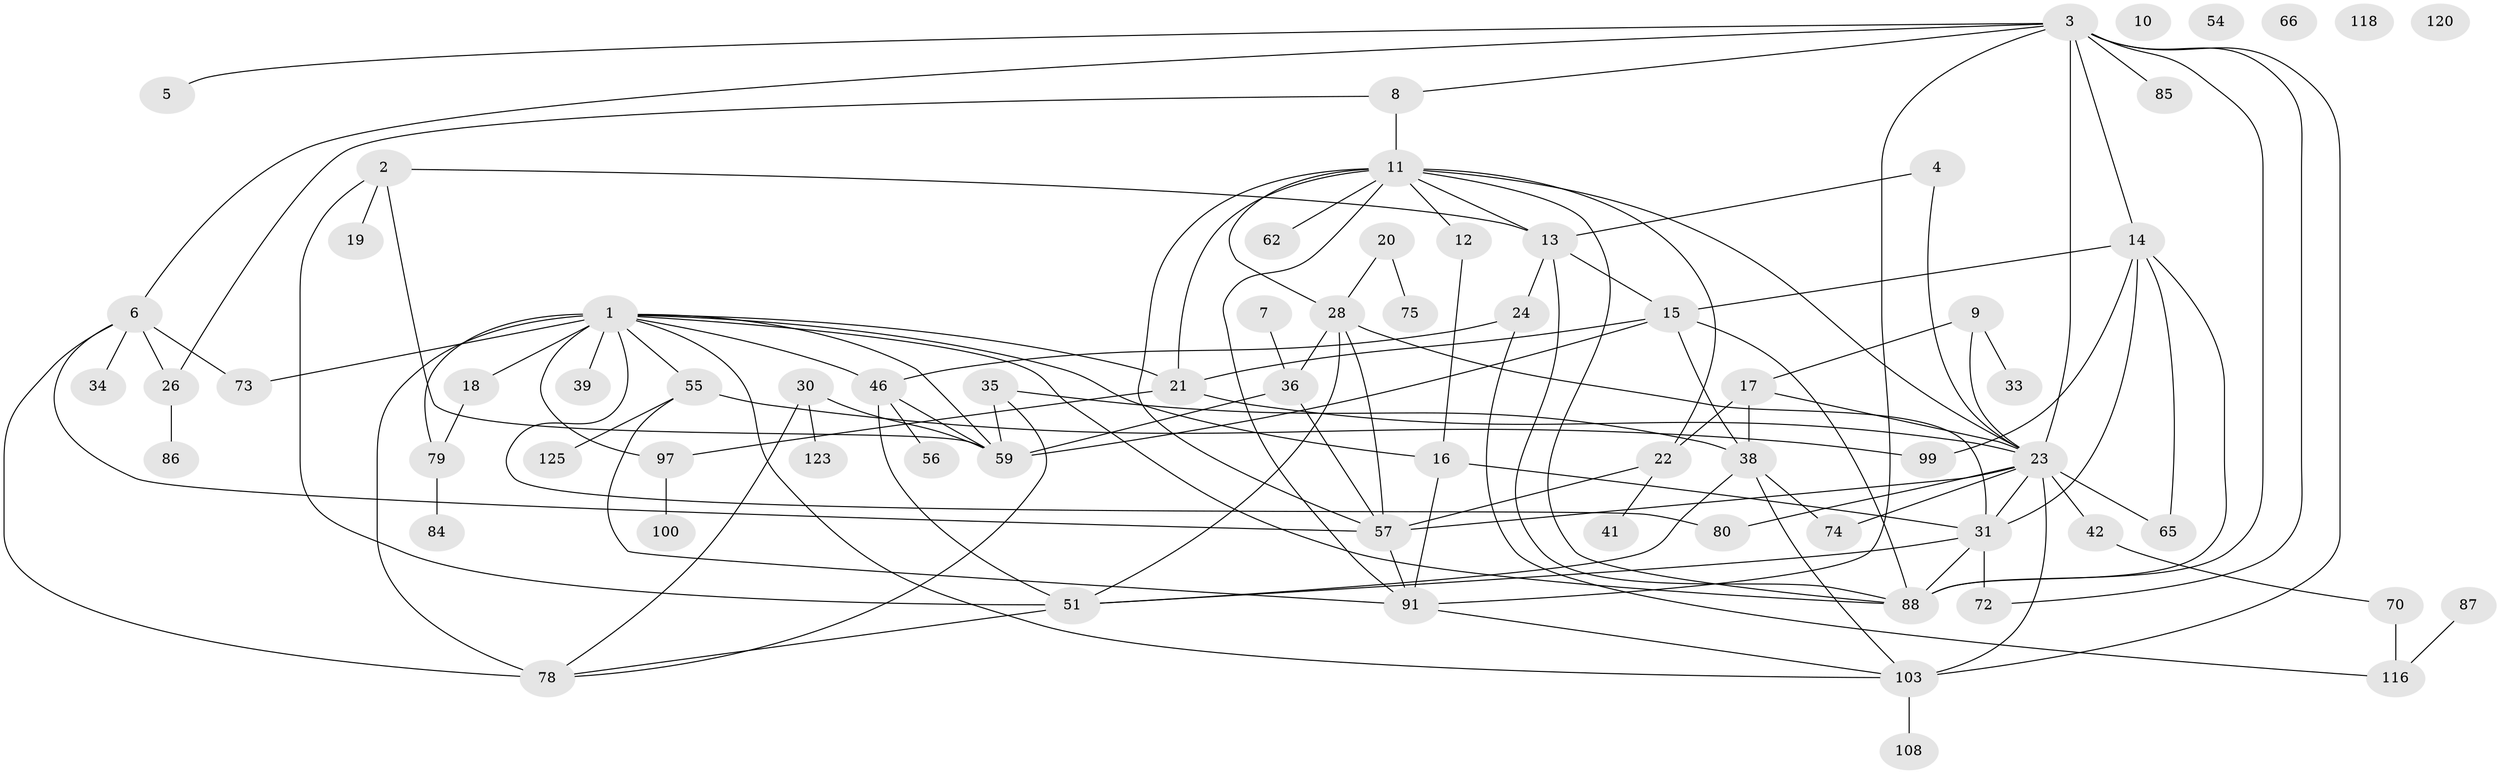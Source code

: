 // original degree distribution, {5: 0.09285714285714286, 2: 0.25, 1: 0.17857142857142858, 3: 0.21428571428571427, 7: 0.014285714285714285, 4: 0.19285714285714287, 0: 0.02857142857142857, 6: 0.02857142857142857}
// Generated by graph-tools (version 1.1) at 2025/13/03/09/25 04:13:07]
// undirected, 70 vertices, 119 edges
graph export_dot {
graph [start="1"]
  node [color=gray90,style=filled];
  1 [super="+82+102+96"];
  2 [super="+40"];
  3 [super="+101+81+32"];
  4 [super="+43"];
  5 [super="+60"];
  6 [super="+110"];
  7;
  8 [super="+52"];
  9;
  10 [super="+45"];
  11 [super="+71+133"];
  12 [super="+49"];
  13 [super="+58"];
  14 [super="+64"];
  15 [super="+48"];
  16 [super="+27"];
  17 [super="+50"];
  18;
  19;
  20;
  21 [super="+61+107"];
  22 [super="+25"];
  23 [super="+130+137+47"];
  24 [super="+29"];
  26 [super="+128+131"];
  28 [super="+106"];
  30;
  31 [super="+109"];
  33;
  34;
  35;
  36;
  38 [super="+44"];
  39;
  41 [super="+132"];
  42;
  46 [super="+93"];
  51 [super="+53+68+69"];
  54;
  55 [super="+135"];
  56;
  57 [super="+63+121+77"];
  59 [super="+111+95"];
  62;
  65;
  66;
  70;
  72 [super="+89"];
  73;
  74;
  75;
  78 [super="+98"];
  79 [super="+114"];
  80;
  84;
  85 [super="+105"];
  86 [super="+112"];
  87 [super="+113"];
  88 [super="+117"];
  91 [super="+94"];
  97 [super="+119"];
  99;
  100 [super="+127"];
  103 [super="+115+126"];
  108;
  116;
  118;
  120;
  123;
  125;
  1 -- 79;
  1 -- 103;
  1 -- 97;
  1 -- 73;
  1 -- 78 [weight=2];
  1 -- 80;
  1 -- 55;
  1 -- 88;
  1 -- 18;
  1 -- 39 [weight=2];
  1 -- 46;
  1 -- 21;
  1 -- 59;
  1 -- 16;
  2 -- 13;
  2 -- 51;
  2 -- 19;
  2 -- 59;
  3 -- 103 [weight=2];
  3 -- 6;
  3 -- 23 [weight=2];
  3 -- 5 [weight=2];
  3 -- 85;
  3 -- 72;
  3 -- 8;
  3 -- 88;
  3 -- 91;
  3 -- 14;
  4 -- 13;
  4 -- 23;
  6 -- 34;
  6 -- 73;
  6 -- 57;
  6 -- 78;
  6 -- 26;
  7 -- 36;
  8 -- 26;
  8 -- 11;
  9 -- 33;
  9 -- 23;
  9 -- 17;
  11 -- 62;
  11 -- 12;
  11 -- 57;
  11 -- 22;
  11 -- 23;
  11 -- 88;
  11 -- 91;
  11 -- 13;
  11 -- 28;
  11 -- 21;
  12 -- 16;
  13 -- 24;
  13 -- 88;
  13 -- 15;
  14 -- 65;
  14 -- 99;
  14 -- 15;
  14 -- 31;
  14 -- 88;
  15 -- 38;
  15 -- 88;
  15 -- 21;
  15 -- 59;
  16 -- 31;
  16 -- 91;
  17 -- 23;
  17 -- 22;
  17 -- 38 [weight=2];
  18 -- 79;
  20 -- 75;
  20 -- 28;
  21 -- 97;
  21 -- 23;
  22 -- 41;
  22 -- 57;
  23 -- 74;
  23 -- 65;
  23 -- 103;
  23 -- 42;
  23 -- 80;
  23 -- 57;
  23 -- 31;
  24 -- 116;
  24 -- 46;
  26 -- 86;
  28 -- 57;
  28 -- 51;
  28 -- 36;
  28 -- 31;
  30 -- 123;
  30 -- 78;
  30 -- 59;
  31 -- 88;
  31 -- 51;
  31 -- 72;
  35 -- 78;
  35 -- 38;
  35 -- 59;
  36 -- 57;
  36 -- 59;
  38 -- 74;
  38 -- 51;
  38 -- 103;
  42 -- 70;
  46 -- 51;
  46 -- 56;
  46 -- 59;
  51 -- 78;
  55 -- 125;
  55 -- 99;
  55 -- 91;
  57 -- 91;
  70 -- 116;
  79 -- 84;
  87 -- 116;
  91 -- 103;
  97 -- 100;
  103 -- 108;
}
